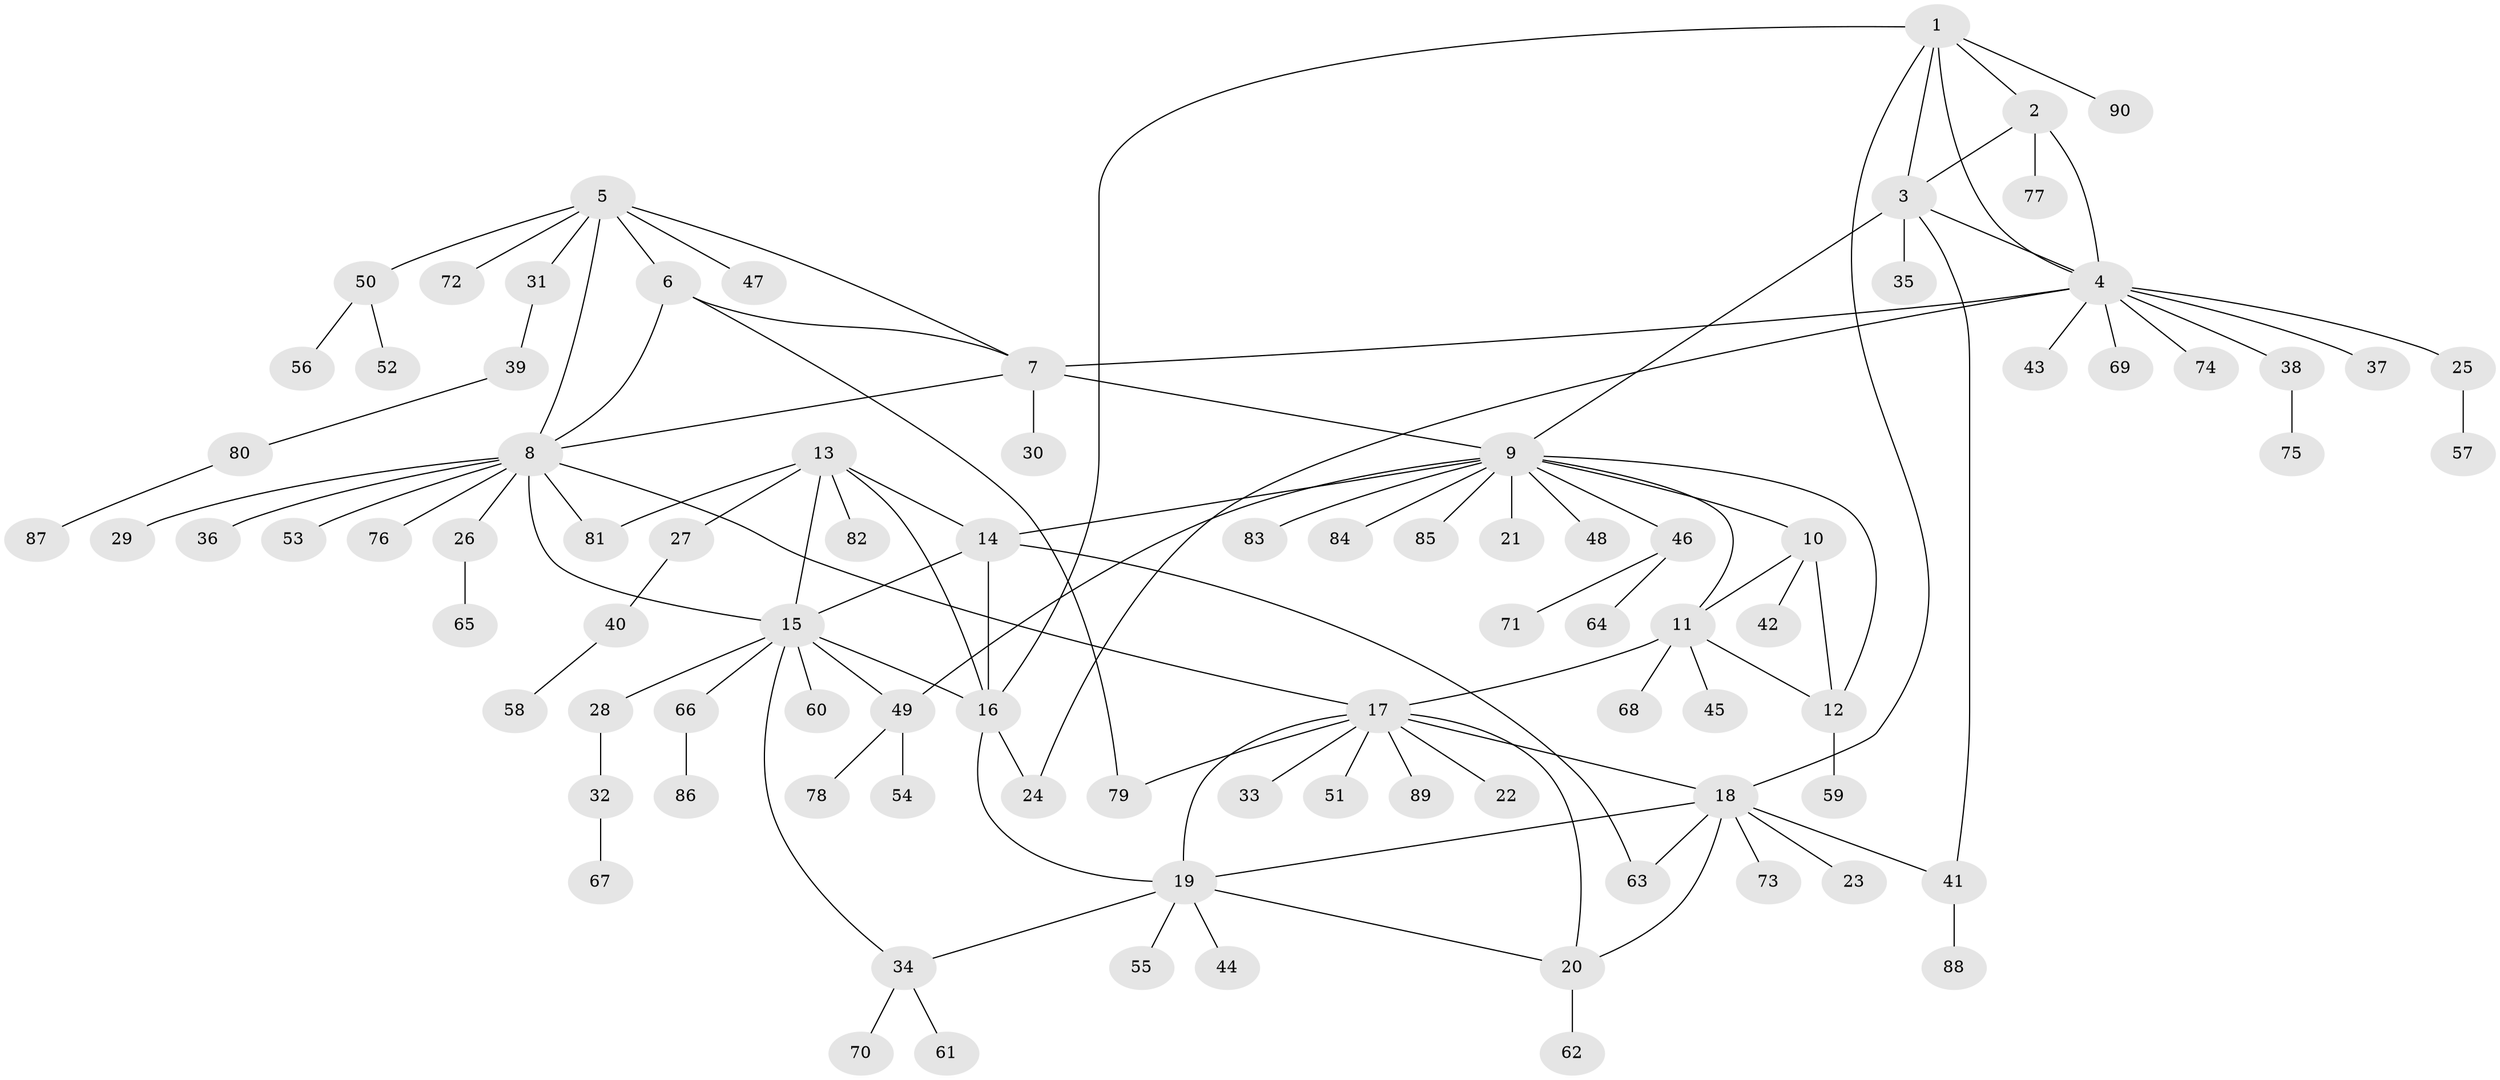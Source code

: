 // Generated by graph-tools (version 1.1) at 2025/54/03/09/25 04:54:31]
// undirected, 90 vertices, 117 edges
graph export_dot {
graph [start="1"]
  node [color=gray90,style=filled];
  1;
  2;
  3;
  4;
  5;
  6;
  7;
  8;
  9;
  10;
  11;
  12;
  13;
  14;
  15;
  16;
  17;
  18;
  19;
  20;
  21;
  22;
  23;
  24;
  25;
  26;
  27;
  28;
  29;
  30;
  31;
  32;
  33;
  34;
  35;
  36;
  37;
  38;
  39;
  40;
  41;
  42;
  43;
  44;
  45;
  46;
  47;
  48;
  49;
  50;
  51;
  52;
  53;
  54;
  55;
  56;
  57;
  58;
  59;
  60;
  61;
  62;
  63;
  64;
  65;
  66;
  67;
  68;
  69;
  70;
  71;
  72;
  73;
  74;
  75;
  76;
  77;
  78;
  79;
  80;
  81;
  82;
  83;
  84;
  85;
  86;
  87;
  88;
  89;
  90;
  1 -- 2;
  1 -- 3;
  1 -- 4;
  1 -- 16;
  1 -- 18;
  1 -- 90;
  2 -- 3;
  2 -- 4;
  2 -- 77;
  3 -- 4;
  3 -- 9;
  3 -- 35;
  3 -- 41;
  4 -- 7;
  4 -- 24;
  4 -- 25;
  4 -- 37;
  4 -- 38;
  4 -- 43;
  4 -- 69;
  4 -- 74;
  5 -- 6;
  5 -- 7;
  5 -- 8;
  5 -- 31;
  5 -- 47;
  5 -- 50;
  5 -- 72;
  6 -- 7;
  6 -- 8;
  6 -- 79;
  7 -- 8;
  7 -- 9;
  7 -- 30;
  8 -- 15;
  8 -- 17;
  8 -- 26;
  8 -- 29;
  8 -- 36;
  8 -- 53;
  8 -- 76;
  8 -- 81;
  9 -- 10;
  9 -- 11;
  9 -- 12;
  9 -- 14;
  9 -- 21;
  9 -- 46;
  9 -- 48;
  9 -- 49;
  9 -- 83;
  9 -- 84;
  9 -- 85;
  10 -- 11;
  10 -- 12;
  10 -- 42;
  11 -- 12;
  11 -- 17;
  11 -- 45;
  11 -- 68;
  12 -- 59;
  13 -- 14;
  13 -- 15;
  13 -- 16;
  13 -- 27;
  13 -- 81;
  13 -- 82;
  14 -- 15;
  14 -- 16;
  14 -- 63;
  15 -- 16;
  15 -- 28;
  15 -- 34;
  15 -- 49;
  15 -- 60;
  15 -- 66;
  16 -- 19;
  16 -- 24;
  17 -- 18;
  17 -- 19;
  17 -- 20;
  17 -- 22;
  17 -- 33;
  17 -- 51;
  17 -- 79;
  17 -- 89;
  18 -- 19;
  18 -- 20;
  18 -- 23;
  18 -- 41;
  18 -- 63;
  18 -- 73;
  19 -- 20;
  19 -- 34;
  19 -- 44;
  19 -- 55;
  20 -- 62;
  25 -- 57;
  26 -- 65;
  27 -- 40;
  28 -- 32;
  31 -- 39;
  32 -- 67;
  34 -- 61;
  34 -- 70;
  38 -- 75;
  39 -- 80;
  40 -- 58;
  41 -- 88;
  46 -- 64;
  46 -- 71;
  49 -- 54;
  49 -- 78;
  50 -- 52;
  50 -- 56;
  66 -- 86;
  80 -- 87;
}
